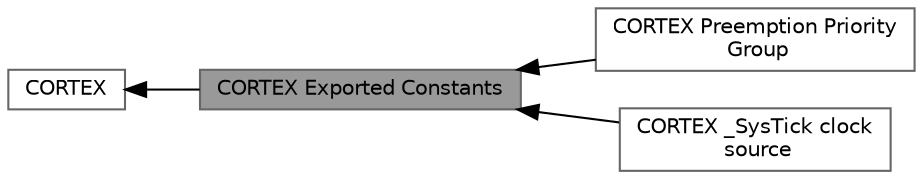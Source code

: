 digraph "CORTEX Exported Constants"
{
 // LATEX_PDF_SIZE
  bgcolor="transparent";
  edge [fontname=Helvetica,fontsize=10,labelfontname=Helvetica,labelfontsize=10];
  node [fontname=Helvetica,fontsize=10,shape=box,height=0.2,width=0.4];
  rankdir=LR;
  Node2 [id="Node000002",label="CORTEX",height=0.2,width=0.4,color="grey40", fillcolor="white", style="filled",URL="$group__CORTEX.html",tooltip="CORTEX HAL module driver."];
  Node1 [id="Node000001",label="CORTEX Exported Constants",height=0.2,width=0.4,color="gray40", fillcolor="grey60", style="filled", fontcolor="black",tooltip=" "];
  Node3 [id="Node000003",label="CORTEX Preemption Priority\l Group",height=0.2,width=0.4,color="grey40", fillcolor="white", style="filled",URL="$group__CORTEX__Preemption__Priority__Group.html",tooltip=" "];
  Node4 [id="Node000004",label="CORTEX _SysTick clock\l source",height=0.2,width=0.4,color="grey40", fillcolor="white", style="filled",URL="$group__CORTEX__SysTick__clock__source.html",tooltip=" "];
  Node2->Node1 [shape=plaintext, dir="back", style="solid"];
  Node1->Node3 [shape=plaintext, dir="back", style="solid"];
  Node1->Node4 [shape=plaintext, dir="back", style="solid"];
}
